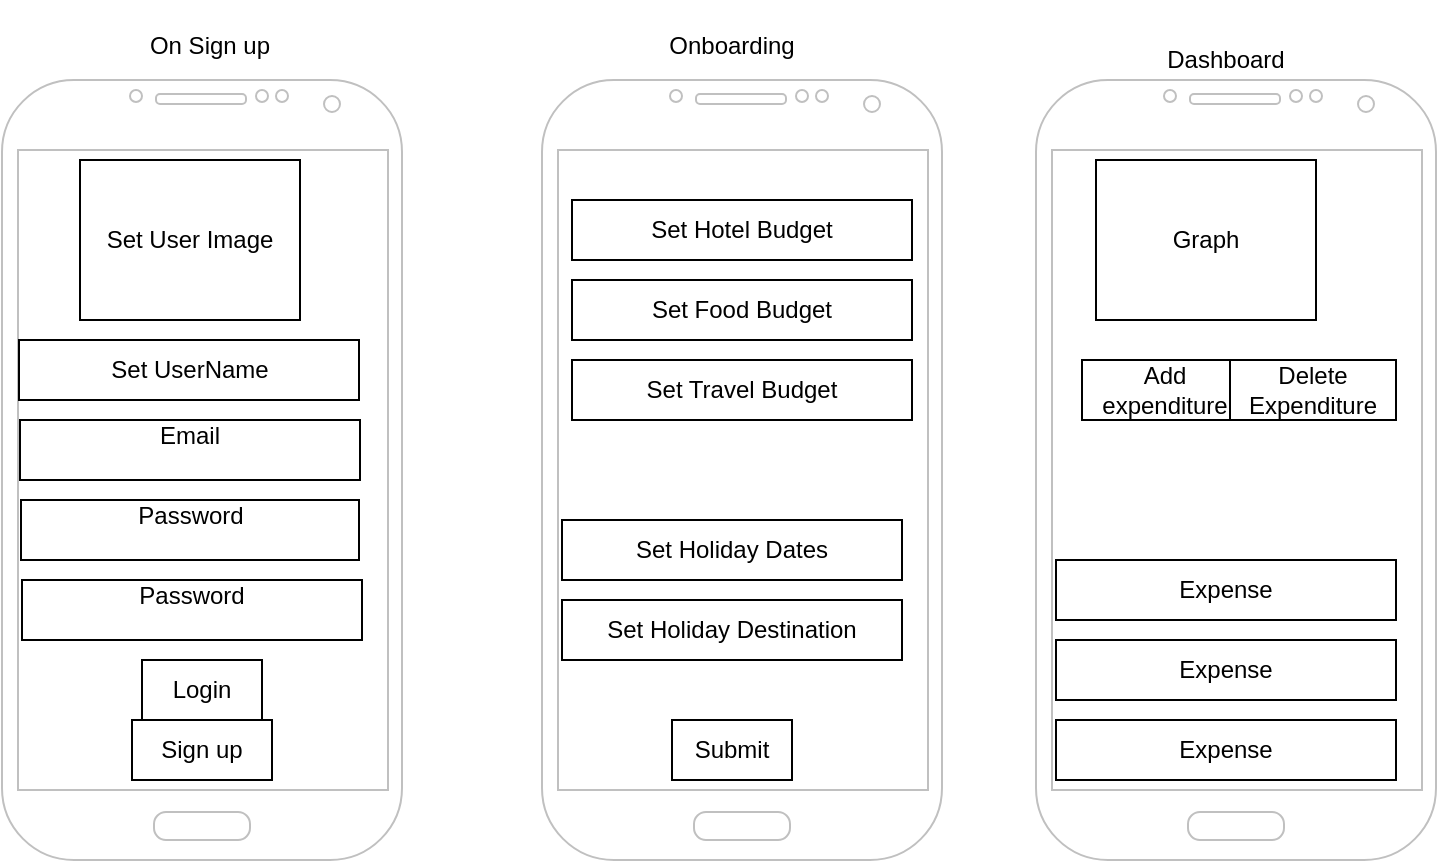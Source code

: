 <mxfile version="24.6.4" type="device">
  <diagram name="Page-1" id="5qx6sU7Y0epxpJmRsQBn">
    <mxGraphModel dx="1034" dy="452" grid="1" gridSize="10" guides="1" tooltips="1" connect="1" arrows="1" fold="1" page="1" pageScale="1" pageWidth="827" pageHeight="1169" math="0" shadow="0">
      <root>
        <mxCell id="0" />
        <mxCell id="1" parent="0" />
        <mxCell id="tJ0kWofqdE7yvcTzcn9S-2" value="" style="verticalLabelPosition=bottom;verticalAlign=top;html=1;shadow=0;dashed=0;strokeWidth=1;shape=mxgraph.android.phone2;strokeColor=#c0c0c0;" vertex="1" parent="1">
          <mxGeometry x="310" y="40" width="200" height="390" as="geometry" />
        </mxCell>
        <mxCell id="tJ0kWofqdE7yvcTzcn9S-3" value="Sign up" style="rounded=0;whiteSpace=wrap;html=1;" vertex="1" parent="1">
          <mxGeometry x="375" y="360" width="70" height="30" as="geometry" />
        </mxCell>
        <mxCell id="tJ0kWofqdE7yvcTzcn9S-4" value="Login" style="rounded=0;whiteSpace=wrap;html=1;" vertex="1" parent="1">
          <mxGeometry x="380" y="330" width="60" height="30" as="geometry" />
        </mxCell>
        <mxCell id="tJ0kWofqdE7yvcTzcn9S-5" value="Email&lt;div&gt;&lt;br&gt;&lt;/div&gt;" style="rounded=0;whiteSpace=wrap;html=1;" vertex="1" parent="1">
          <mxGeometry x="319" y="210" width="170" height="30" as="geometry" />
        </mxCell>
        <mxCell id="tJ0kWofqdE7yvcTzcn9S-6" value="Password&lt;div&gt;&lt;br&gt;&lt;/div&gt;" style="rounded=0;whiteSpace=wrap;html=1;" vertex="1" parent="1">
          <mxGeometry x="319.5" y="250" width="169" height="30" as="geometry" />
        </mxCell>
        <mxCell id="tJ0kWofqdE7yvcTzcn9S-7" value="Password&lt;div&gt;&lt;br&gt;&lt;/div&gt;" style="rounded=0;whiteSpace=wrap;html=1;" vertex="1" parent="1">
          <mxGeometry x="320" y="290" width="170" height="30" as="geometry" />
        </mxCell>
        <mxCell id="tJ0kWofqdE7yvcTzcn9S-9" value="On Sign up&lt;div&gt;&lt;br&gt;&lt;/div&gt;" style="text;html=1;align=center;verticalAlign=middle;whiteSpace=wrap;rounded=0;" vertex="1" parent="1">
          <mxGeometry x="349" width="130" height="60" as="geometry" />
        </mxCell>
        <mxCell id="tJ0kWofqdE7yvcTzcn9S-12" value="" style="verticalLabelPosition=bottom;verticalAlign=top;html=1;shadow=0;dashed=0;strokeWidth=1;shape=mxgraph.android.phone2;strokeColor=#c0c0c0;" vertex="1" parent="1">
          <mxGeometry x="580" y="40" width="200" height="390" as="geometry" />
        </mxCell>
        <mxCell id="tJ0kWofqdE7yvcTzcn9S-13" value="&lt;div&gt;Onboarding&lt;/div&gt;&lt;div&gt;&lt;br&gt;&lt;/div&gt;" style="text;html=1;align=center;verticalAlign=middle;whiteSpace=wrap;rounded=0;" vertex="1" parent="1">
          <mxGeometry x="610" width="130" height="60" as="geometry" />
        </mxCell>
        <mxCell id="tJ0kWofqdE7yvcTzcn9S-14" value="&lt;div&gt;Set Hotel Budget&lt;/div&gt;" style="rounded=0;whiteSpace=wrap;html=1;" vertex="1" parent="1">
          <mxGeometry x="595" y="100" width="170" height="30" as="geometry" />
        </mxCell>
        <mxCell id="tJ0kWofqdE7yvcTzcn9S-15" value="&lt;div&gt;Set Holiday Dates&lt;/div&gt;" style="rounded=0;whiteSpace=wrap;html=1;" vertex="1" parent="1">
          <mxGeometry x="590" y="260" width="170" height="30" as="geometry" />
        </mxCell>
        <mxCell id="tJ0kWofqdE7yvcTzcn9S-16" value="&lt;div&gt;Set UserName&lt;/div&gt;" style="rounded=0;whiteSpace=wrap;html=1;" vertex="1" parent="1">
          <mxGeometry x="318.5" y="170" width="170" height="30" as="geometry" />
        </mxCell>
        <mxCell id="tJ0kWofqdE7yvcTzcn9S-17" value="&lt;div&gt;Set User Image&lt;/div&gt;" style="rounded=0;whiteSpace=wrap;html=1;" vertex="1" parent="1">
          <mxGeometry x="349" y="80" width="110" height="80" as="geometry" />
        </mxCell>
        <mxCell id="tJ0kWofqdE7yvcTzcn9S-18" value="&lt;div&gt;Set Holiday Destination&lt;/div&gt;" style="rounded=0;whiteSpace=wrap;html=1;" vertex="1" parent="1">
          <mxGeometry x="590" y="300" width="170" height="30" as="geometry" />
        </mxCell>
        <mxCell id="tJ0kWofqdE7yvcTzcn9S-19" value="Submit" style="rounded=0;whiteSpace=wrap;html=1;" vertex="1" parent="1">
          <mxGeometry x="645" y="360" width="60" height="30" as="geometry" />
        </mxCell>
        <mxCell id="tJ0kWofqdE7yvcTzcn9S-20" value="" style="verticalLabelPosition=bottom;verticalAlign=top;html=1;shadow=0;dashed=0;strokeWidth=1;shape=mxgraph.android.phone2;strokeColor=#c0c0c0;" vertex="1" parent="1">
          <mxGeometry x="827" y="40" width="200" height="390" as="geometry" />
        </mxCell>
        <mxCell id="tJ0kWofqdE7yvcTzcn9S-21" value="&lt;div&gt;Dashboard&lt;/div&gt;" style="text;html=1;align=center;verticalAlign=middle;whiteSpace=wrap;rounded=0;" vertex="1" parent="1">
          <mxGeometry x="857" width="130" height="60" as="geometry" />
        </mxCell>
        <mxCell id="tJ0kWofqdE7yvcTzcn9S-22" value="Graph" style="rounded=0;whiteSpace=wrap;html=1;" vertex="1" parent="1">
          <mxGeometry x="857" y="80" width="110" height="80" as="geometry" />
        </mxCell>
        <mxCell id="tJ0kWofqdE7yvcTzcn9S-23" value="&lt;div&gt;Add expenditure&lt;/div&gt;" style="rounded=0;whiteSpace=wrap;html=1;" vertex="1" parent="1">
          <mxGeometry x="850" y="180" width="83" height="30" as="geometry" />
        </mxCell>
        <mxCell id="tJ0kWofqdE7yvcTzcn9S-24" value="Expense" style="rounded=0;whiteSpace=wrap;html=1;" vertex="1" parent="1">
          <mxGeometry x="837" y="280" width="170" height="30" as="geometry" />
        </mxCell>
        <mxCell id="tJ0kWofqdE7yvcTzcn9S-25" value="&lt;div&gt;Delete E&lt;span style=&quot;background-color: initial;&quot;&gt;xpenditure&lt;/span&gt;&lt;/div&gt;" style="rounded=0;whiteSpace=wrap;html=1;" vertex="1" parent="1">
          <mxGeometry x="924" y="180" width="83" height="30" as="geometry" />
        </mxCell>
        <mxCell id="tJ0kWofqdE7yvcTzcn9S-26" value="Expense" style="rounded=0;whiteSpace=wrap;html=1;" vertex="1" parent="1">
          <mxGeometry x="837" y="320" width="170" height="30" as="geometry" />
        </mxCell>
        <mxCell id="tJ0kWofqdE7yvcTzcn9S-27" value="Expense" style="rounded=0;whiteSpace=wrap;html=1;" vertex="1" parent="1">
          <mxGeometry x="837" y="360" width="170" height="30" as="geometry" />
        </mxCell>
        <mxCell id="tJ0kWofqdE7yvcTzcn9S-28" value="&lt;div&gt;Set Food Budget&lt;/div&gt;" style="rounded=0;whiteSpace=wrap;html=1;" vertex="1" parent="1">
          <mxGeometry x="595" y="140" width="170" height="30" as="geometry" />
        </mxCell>
        <mxCell id="tJ0kWofqdE7yvcTzcn9S-29" value="&lt;div&gt;Set Travel Budget&lt;/div&gt;" style="rounded=0;whiteSpace=wrap;html=1;" vertex="1" parent="1">
          <mxGeometry x="595" y="180" width="170" height="30" as="geometry" />
        </mxCell>
      </root>
    </mxGraphModel>
  </diagram>
</mxfile>
